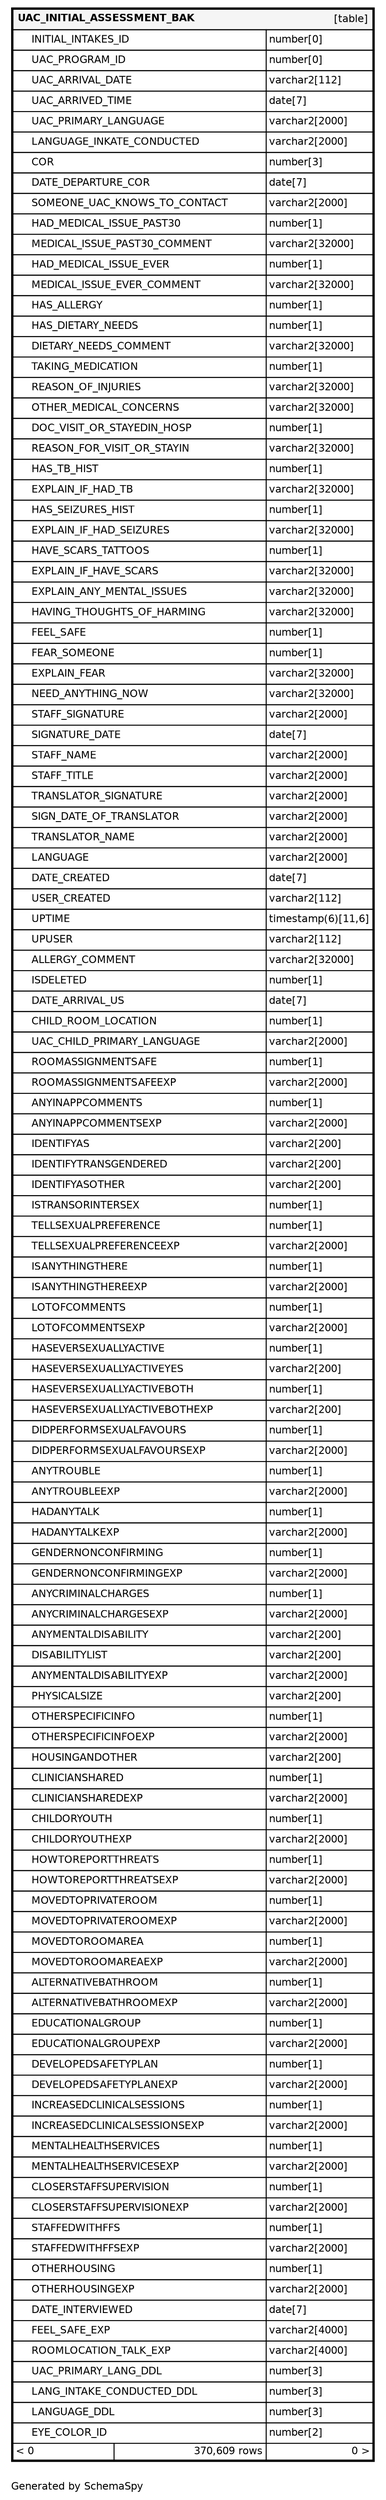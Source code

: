 digraph "oneDegreeRelationshipsDiagram" {
  graph [    rankdir="RL"    bgcolor="#ffffff"    label="\nGenerated by SchemaSpy"    labeljust="l"    nodesep="0.18"    ranksep="0.46"    fontname="Helvetica"    fontsize="11"    ration="compress"  ];  node [    fontname="Helvetica"    fontsize="11"    shape="plaintext"  ];  edge [    arrowsize="0.8"  ];
  "UAC_INITIAL_ASSESSMENT_BAK" [
   label=<
    <TABLE BORDER="2" CELLBORDER="1" CELLSPACING="0" BGCOLOR="#ffffff">
      <TR><TD COLSPAN="4"  BGCOLOR="#f5f5f5"><TABLE BORDER="0" CELLSPACING="0"><TR><TD ALIGN="LEFT" FIXEDSIZE="TRUE" WIDTH="212" HEIGHT="16"><B>UAC_INITIAL_ASSESSMENT_BAK</B></TD><TD ALIGN="RIGHT">[table]</TD></TR></TABLE></TD></TR>
      <TR><TD PORT="INITIAL_INTAKES_ID" COLSPAN="2" ALIGN="LEFT"><TABLE BORDER="0" CELLSPACING="0" ALIGN="LEFT"><TR ALIGN="LEFT"><TD ALIGN="LEFT" FIXEDSIZE="TRUE" WIDTH="15" HEIGHT="16"></TD><TD ALIGN="LEFT" FIXEDSIZE="TRUE" WIDTH="252" HEIGHT="16">INITIAL_INTAKES_ID</TD></TR></TABLE></TD><TD PORT="INITIAL_INTAKES_ID.type" ALIGN="LEFT">number[0]</TD></TR>
      <TR><TD PORT="UAC_PROGRAM_ID" COLSPAN="2" ALIGN="LEFT"><TABLE BORDER="0" CELLSPACING="0" ALIGN="LEFT"><TR ALIGN="LEFT"><TD ALIGN="LEFT" FIXEDSIZE="TRUE" WIDTH="15" HEIGHT="16"></TD><TD ALIGN="LEFT" FIXEDSIZE="TRUE" WIDTH="252" HEIGHT="16">UAC_PROGRAM_ID</TD></TR></TABLE></TD><TD PORT="UAC_PROGRAM_ID.type" ALIGN="LEFT">number[0]</TD></TR>
      <TR><TD PORT="UAC_ARRIVAL_DATE" COLSPAN="2" ALIGN="LEFT"><TABLE BORDER="0" CELLSPACING="0" ALIGN="LEFT"><TR ALIGN="LEFT"><TD ALIGN="LEFT" FIXEDSIZE="TRUE" WIDTH="15" HEIGHT="16"></TD><TD ALIGN="LEFT" FIXEDSIZE="TRUE" WIDTH="252" HEIGHT="16">UAC_ARRIVAL_DATE</TD></TR></TABLE></TD><TD PORT="UAC_ARRIVAL_DATE.type" ALIGN="LEFT">varchar2[112]</TD></TR>
      <TR><TD PORT="UAC_ARRIVED_TIME" COLSPAN="2" ALIGN="LEFT"><TABLE BORDER="0" CELLSPACING="0" ALIGN="LEFT"><TR ALIGN="LEFT"><TD ALIGN="LEFT" FIXEDSIZE="TRUE" WIDTH="15" HEIGHT="16"></TD><TD ALIGN="LEFT" FIXEDSIZE="TRUE" WIDTH="252" HEIGHT="16">UAC_ARRIVED_TIME</TD></TR></TABLE></TD><TD PORT="UAC_ARRIVED_TIME.type" ALIGN="LEFT">date[7]</TD></TR>
      <TR><TD PORT="UAC_PRIMARY_LANGUAGE" COLSPAN="2" ALIGN="LEFT"><TABLE BORDER="0" CELLSPACING="0" ALIGN="LEFT"><TR ALIGN="LEFT"><TD ALIGN="LEFT" FIXEDSIZE="TRUE" WIDTH="15" HEIGHT="16"></TD><TD ALIGN="LEFT" FIXEDSIZE="TRUE" WIDTH="252" HEIGHT="16">UAC_PRIMARY_LANGUAGE</TD></TR></TABLE></TD><TD PORT="UAC_PRIMARY_LANGUAGE.type" ALIGN="LEFT">varchar2[2000]</TD></TR>
      <TR><TD PORT="LANGUAGE_INKATE_CONDUCTED" COLSPAN="2" ALIGN="LEFT"><TABLE BORDER="0" CELLSPACING="0" ALIGN="LEFT"><TR ALIGN="LEFT"><TD ALIGN="LEFT" FIXEDSIZE="TRUE" WIDTH="15" HEIGHT="16"></TD><TD ALIGN="LEFT" FIXEDSIZE="TRUE" WIDTH="252" HEIGHT="16">LANGUAGE_INKATE_CONDUCTED</TD></TR></TABLE></TD><TD PORT="LANGUAGE_INKATE_CONDUCTED.type" ALIGN="LEFT">varchar2[2000]</TD></TR>
      <TR><TD PORT="COR" COLSPAN="2" ALIGN="LEFT"><TABLE BORDER="0" CELLSPACING="0" ALIGN="LEFT"><TR ALIGN="LEFT"><TD ALIGN="LEFT" FIXEDSIZE="TRUE" WIDTH="15" HEIGHT="16"></TD><TD ALIGN="LEFT" FIXEDSIZE="TRUE" WIDTH="252" HEIGHT="16">COR</TD></TR></TABLE></TD><TD PORT="COR.type" ALIGN="LEFT">number[3]</TD></TR>
      <TR><TD PORT="DATE_DEPARTURE_COR" COLSPAN="2" ALIGN="LEFT"><TABLE BORDER="0" CELLSPACING="0" ALIGN="LEFT"><TR ALIGN="LEFT"><TD ALIGN="LEFT" FIXEDSIZE="TRUE" WIDTH="15" HEIGHT="16"></TD><TD ALIGN="LEFT" FIXEDSIZE="TRUE" WIDTH="252" HEIGHT="16">DATE_DEPARTURE_COR</TD></TR></TABLE></TD><TD PORT="DATE_DEPARTURE_COR.type" ALIGN="LEFT">date[7]</TD></TR>
      <TR><TD PORT="SOMEONE_UAC_KNOWS_TO_CONTACT" COLSPAN="2" ALIGN="LEFT"><TABLE BORDER="0" CELLSPACING="0" ALIGN="LEFT"><TR ALIGN="LEFT"><TD ALIGN="LEFT" FIXEDSIZE="TRUE" WIDTH="15" HEIGHT="16"></TD><TD ALIGN="LEFT" FIXEDSIZE="TRUE" WIDTH="252" HEIGHT="16">SOMEONE_UAC_KNOWS_TO_CONTACT</TD></TR></TABLE></TD><TD PORT="SOMEONE_UAC_KNOWS_TO_CONTACT.type" ALIGN="LEFT">varchar2[2000]</TD></TR>
      <TR><TD PORT="HAD_MEDICAL_ISSUE_PAST30" COLSPAN="2" ALIGN="LEFT"><TABLE BORDER="0" CELLSPACING="0" ALIGN="LEFT"><TR ALIGN="LEFT"><TD ALIGN="LEFT" FIXEDSIZE="TRUE" WIDTH="15" HEIGHT="16"></TD><TD ALIGN="LEFT" FIXEDSIZE="TRUE" WIDTH="252" HEIGHT="16">HAD_MEDICAL_ISSUE_PAST30</TD></TR></TABLE></TD><TD PORT="HAD_MEDICAL_ISSUE_PAST30.type" ALIGN="LEFT">number[1]</TD></TR>
      <TR><TD PORT="MEDICAL_ISSUE_PAST30_COMMENT" COLSPAN="2" ALIGN="LEFT"><TABLE BORDER="0" CELLSPACING="0" ALIGN="LEFT"><TR ALIGN="LEFT"><TD ALIGN="LEFT" FIXEDSIZE="TRUE" WIDTH="15" HEIGHT="16"></TD><TD ALIGN="LEFT" FIXEDSIZE="TRUE" WIDTH="252" HEIGHT="16">MEDICAL_ISSUE_PAST30_COMMENT</TD></TR></TABLE></TD><TD PORT="MEDICAL_ISSUE_PAST30_COMMENT.type" ALIGN="LEFT">varchar2[32000]</TD></TR>
      <TR><TD PORT="HAD_MEDICAL_ISSUE_EVER" COLSPAN="2" ALIGN="LEFT"><TABLE BORDER="0" CELLSPACING="0" ALIGN="LEFT"><TR ALIGN="LEFT"><TD ALIGN="LEFT" FIXEDSIZE="TRUE" WIDTH="15" HEIGHT="16"></TD><TD ALIGN="LEFT" FIXEDSIZE="TRUE" WIDTH="252" HEIGHT="16">HAD_MEDICAL_ISSUE_EVER</TD></TR></TABLE></TD><TD PORT="HAD_MEDICAL_ISSUE_EVER.type" ALIGN="LEFT">number[1]</TD></TR>
      <TR><TD PORT="MEDICAL_ISSUE_EVER_COMMENT" COLSPAN="2" ALIGN="LEFT"><TABLE BORDER="0" CELLSPACING="0" ALIGN="LEFT"><TR ALIGN="LEFT"><TD ALIGN="LEFT" FIXEDSIZE="TRUE" WIDTH="15" HEIGHT="16"></TD><TD ALIGN="LEFT" FIXEDSIZE="TRUE" WIDTH="252" HEIGHT="16">MEDICAL_ISSUE_EVER_COMMENT</TD></TR></TABLE></TD><TD PORT="MEDICAL_ISSUE_EVER_COMMENT.type" ALIGN="LEFT">varchar2[32000]</TD></TR>
      <TR><TD PORT="HAS_ALLERGY" COLSPAN="2" ALIGN="LEFT"><TABLE BORDER="0" CELLSPACING="0" ALIGN="LEFT"><TR ALIGN="LEFT"><TD ALIGN="LEFT" FIXEDSIZE="TRUE" WIDTH="15" HEIGHT="16"></TD><TD ALIGN="LEFT" FIXEDSIZE="TRUE" WIDTH="252" HEIGHT="16">HAS_ALLERGY</TD></TR></TABLE></TD><TD PORT="HAS_ALLERGY.type" ALIGN="LEFT">number[1]</TD></TR>
      <TR><TD PORT="HAS_DIETARY_NEEDS" COLSPAN="2" ALIGN="LEFT"><TABLE BORDER="0" CELLSPACING="0" ALIGN="LEFT"><TR ALIGN="LEFT"><TD ALIGN="LEFT" FIXEDSIZE="TRUE" WIDTH="15" HEIGHT="16"></TD><TD ALIGN="LEFT" FIXEDSIZE="TRUE" WIDTH="252" HEIGHT="16">HAS_DIETARY_NEEDS</TD></TR></TABLE></TD><TD PORT="HAS_DIETARY_NEEDS.type" ALIGN="LEFT">number[1]</TD></TR>
      <TR><TD PORT="DIETARY_NEEDS_COMMENT" COLSPAN="2" ALIGN="LEFT"><TABLE BORDER="0" CELLSPACING="0" ALIGN="LEFT"><TR ALIGN="LEFT"><TD ALIGN="LEFT" FIXEDSIZE="TRUE" WIDTH="15" HEIGHT="16"></TD><TD ALIGN="LEFT" FIXEDSIZE="TRUE" WIDTH="252" HEIGHT="16">DIETARY_NEEDS_COMMENT</TD></TR></TABLE></TD><TD PORT="DIETARY_NEEDS_COMMENT.type" ALIGN="LEFT">varchar2[32000]</TD></TR>
      <TR><TD PORT="TAKING_MEDICATION" COLSPAN="2" ALIGN="LEFT"><TABLE BORDER="0" CELLSPACING="0" ALIGN="LEFT"><TR ALIGN="LEFT"><TD ALIGN="LEFT" FIXEDSIZE="TRUE" WIDTH="15" HEIGHT="16"></TD><TD ALIGN="LEFT" FIXEDSIZE="TRUE" WIDTH="252" HEIGHT="16">TAKING_MEDICATION</TD></TR></TABLE></TD><TD PORT="TAKING_MEDICATION.type" ALIGN="LEFT">number[1]</TD></TR>
      <TR><TD PORT="REASON_OF_INJURIES" COLSPAN="2" ALIGN="LEFT"><TABLE BORDER="0" CELLSPACING="0" ALIGN="LEFT"><TR ALIGN="LEFT"><TD ALIGN="LEFT" FIXEDSIZE="TRUE" WIDTH="15" HEIGHT="16"></TD><TD ALIGN="LEFT" FIXEDSIZE="TRUE" WIDTH="252" HEIGHT="16">REASON_OF_INJURIES</TD></TR></TABLE></TD><TD PORT="REASON_OF_INJURIES.type" ALIGN="LEFT">varchar2[32000]</TD></TR>
      <TR><TD PORT="OTHER_MEDICAL_CONCERNS" COLSPAN="2" ALIGN="LEFT"><TABLE BORDER="0" CELLSPACING="0" ALIGN="LEFT"><TR ALIGN="LEFT"><TD ALIGN="LEFT" FIXEDSIZE="TRUE" WIDTH="15" HEIGHT="16"></TD><TD ALIGN="LEFT" FIXEDSIZE="TRUE" WIDTH="252" HEIGHT="16">OTHER_MEDICAL_CONCERNS</TD></TR></TABLE></TD><TD PORT="OTHER_MEDICAL_CONCERNS.type" ALIGN="LEFT">varchar2[32000]</TD></TR>
      <TR><TD PORT="DOC_VISIT_OR_STAYEDIN_HOSP" COLSPAN="2" ALIGN="LEFT"><TABLE BORDER="0" CELLSPACING="0" ALIGN="LEFT"><TR ALIGN="LEFT"><TD ALIGN="LEFT" FIXEDSIZE="TRUE" WIDTH="15" HEIGHT="16"></TD><TD ALIGN="LEFT" FIXEDSIZE="TRUE" WIDTH="252" HEIGHT="16">DOC_VISIT_OR_STAYEDIN_HOSP</TD></TR></TABLE></TD><TD PORT="DOC_VISIT_OR_STAYEDIN_HOSP.type" ALIGN="LEFT">number[1]</TD></TR>
      <TR><TD PORT="REASON_FOR_VISIT_OR_STAYIN" COLSPAN="2" ALIGN="LEFT"><TABLE BORDER="0" CELLSPACING="0" ALIGN="LEFT"><TR ALIGN="LEFT"><TD ALIGN="LEFT" FIXEDSIZE="TRUE" WIDTH="15" HEIGHT="16"></TD><TD ALIGN="LEFT" FIXEDSIZE="TRUE" WIDTH="252" HEIGHT="16">REASON_FOR_VISIT_OR_STAYIN</TD></TR></TABLE></TD><TD PORT="REASON_FOR_VISIT_OR_STAYIN.type" ALIGN="LEFT">varchar2[32000]</TD></TR>
      <TR><TD PORT="HAS_TB_HIST" COLSPAN="2" ALIGN="LEFT"><TABLE BORDER="0" CELLSPACING="0" ALIGN="LEFT"><TR ALIGN="LEFT"><TD ALIGN="LEFT" FIXEDSIZE="TRUE" WIDTH="15" HEIGHT="16"></TD><TD ALIGN="LEFT" FIXEDSIZE="TRUE" WIDTH="252" HEIGHT="16">HAS_TB_HIST</TD></TR></TABLE></TD><TD PORT="HAS_TB_HIST.type" ALIGN="LEFT">number[1]</TD></TR>
      <TR><TD PORT="EXPLAIN_IF_HAD_TB" COLSPAN="2" ALIGN="LEFT"><TABLE BORDER="0" CELLSPACING="0" ALIGN="LEFT"><TR ALIGN="LEFT"><TD ALIGN="LEFT" FIXEDSIZE="TRUE" WIDTH="15" HEIGHT="16"></TD><TD ALIGN="LEFT" FIXEDSIZE="TRUE" WIDTH="252" HEIGHT="16">EXPLAIN_IF_HAD_TB</TD></TR></TABLE></TD><TD PORT="EXPLAIN_IF_HAD_TB.type" ALIGN="LEFT">varchar2[32000]</TD></TR>
      <TR><TD PORT="HAS_SEIZURES_HIST" COLSPAN="2" ALIGN="LEFT"><TABLE BORDER="0" CELLSPACING="0" ALIGN="LEFT"><TR ALIGN="LEFT"><TD ALIGN="LEFT" FIXEDSIZE="TRUE" WIDTH="15" HEIGHT="16"></TD><TD ALIGN="LEFT" FIXEDSIZE="TRUE" WIDTH="252" HEIGHT="16">HAS_SEIZURES_HIST</TD></TR></TABLE></TD><TD PORT="HAS_SEIZURES_HIST.type" ALIGN="LEFT">number[1]</TD></TR>
      <TR><TD PORT="EXPLAIN_IF_HAD_SEIZURES" COLSPAN="2" ALIGN="LEFT"><TABLE BORDER="0" CELLSPACING="0" ALIGN="LEFT"><TR ALIGN="LEFT"><TD ALIGN="LEFT" FIXEDSIZE="TRUE" WIDTH="15" HEIGHT="16"></TD><TD ALIGN="LEFT" FIXEDSIZE="TRUE" WIDTH="252" HEIGHT="16">EXPLAIN_IF_HAD_SEIZURES</TD></TR></TABLE></TD><TD PORT="EXPLAIN_IF_HAD_SEIZURES.type" ALIGN="LEFT">varchar2[32000]</TD></TR>
      <TR><TD PORT="HAVE_SCARS_TATTOOS" COLSPAN="2" ALIGN="LEFT"><TABLE BORDER="0" CELLSPACING="0" ALIGN="LEFT"><TR ALIGN="LEFT"><TD ALIGN="LEFT" FIXEDSIZE="TRUE" WIDTH="15" HEIGHT="16"></TD><TD ALIGN="LEFT" FIXEDSIZE="TRUE" WIDTH="252" HEIGHT="16">HAVE_SCARS_TATTOOS</TD></TR></TABLE></TD><TD PORT="HAVE_SCARS_TATTOOS.type" ALIGN="LEFT">number[1]</TD></TR>
      <TR><TD PORT="EXPLAIN_IF_HAVE_SCARS" COLSPAN="2" ALIGN="LEFT"><TABLE BORDER="0" CELLSPACING="0" ALIGN="LEFT"><TR ALIGN="LEFT"><TD ALIGN="LEFT" FIXEDSIZE="TRUE" WIDTH="15" HEIGHT="16"></TD><TD ALIGN="LEFT" FIXEDSIZE="TRUE" WIDTH="252" HEIGHT="16">EXPLAIN_IF_HAVE_SCARS</TD></TR></TABLE></TD><TD PORT="EXPLAIN_IF_HAVE_SCARS.type" ALIGN="LEFT">varchar2[32000]</TD></TR>
      <TR><TD PORT="EXPLAIN_ANY_MENTAL_ISSUES" COLSPAN="2" ALIGN="LEFT"><TABLE BORDER="0" CELLSPACING="0" ALIGN="LEFT"><TR ALIGN="LEFT"><TD ALIGN="LEFT" FIXEDSIZE="TRUE" WIDTH="15" HEIGHT="16"></TD><TD ALIGN="LEFT" FIXEDSIZE="TRUE" WIDTH="252" HEIGHT="16">EXPLAIN_ANY_MENTAL_ISSUES</TD></TR></TABLE></TD><TD PORT="EXPLAIN_ANY_MENTAL_ISSUES.type" ALIGN="LEFT">varchar2[32000]</TD></TR>
      <TR><TD PORT="HAVING_THOUGHTS_OF_HARMING" COLSPAN="2" ALIGN="LEFT"><TABLE BORDER="0" CELLSPACING="0" ALIGN="LEFT"><TR ALIGN="LEFT"><TD ALIGN="LEFT" FIXEDSIZE="TRUE" WIDTH="15" HEIGHT="16"></TD><TD ALIGN="LEFT" FIXEDSIZE="TRUE" WIDTH="252" HEIGHT="16">HAVING_THOUGHTS_OF_HARMING</TD></TR></TABLE></TD><TD PORT="HAVING_THOUGHTS_OF_HARMING.type" ALIGN="LEFT">varchar2[32000]</TD></TR>
      <TR><TD PORT="FEEL_SAFE" COLSPAN="2" ALIGN="LEFT"><TABLE BORDER="0" CELLSPACING="0" ALIGN="LEFT"><TR ALIGN="LEFT"><TD ALIGN="LEFT" FIXEDSIZE="TRUE" WIDTH="15" HEIGHT="16"></TD><TD ALIGN="LEFT" FIXEDSIZE="TRUE" WIDTH="252" HEIGHT="16">FEEL_SAFE</TD></TR></TABLE></TD><TD PORT="FEEL_SAFE.type" ALIGN="LEFT">number[1]</TD></TR>
      <TR><TD PORT="FEAR_SOMEONE" COLSPAN="2" ALIGN="LEFT"><TABLE BORDER="0" CELLSPACING="0" ALIGN="LEFT"><TR ALIGN="LEFT"><TD ALIGN="LEFT" FIXEDSIZE="TRUE" WIDTH="15" HEIGHT="16"></TD><TD ALIGN="LEFT" FIXEDSIZE="TRUE" WIDTH="252" HEIGHT="16">FEAR_SOMEONE</TD></TR></TABLE></TD><TD PORT="FEAR_SOMEONE.type" ALIGN="LEFT">number[1]</TD></TR>
      <TR><TD PORT="EXPLAIN_FEAR" COLSPAN="2" ALIGN="LEFT"><TABLE BORDER="0" CELLSPACING="0" ALIGN="LEFT"><TR ALIGN="LEFT"><TD ALIGN="LEFT" FIXEDSIZE="TRUE" WIDTH="15" HEIGHT="16"></TD><TD ALIGN="LEFT" FIXEDSIZE="TRUE" WIDTH="252" HEIGHT="16">EXPLAIN_FEAR</TD></TR></TABLE></TD><TD PORT="EXPLAIN_FEAR.type" ALIGN="LEFT">varchar2[32000]</TD></TR>
      <TR><TD PORT="NEED_ANYTHING_NOW" COLSPAN="2" ALIGN="LEFT"><TABLE BORDER="0" CELLSPACING="0" ALIGN="LEFT"><TR ALIGN="LEFT"><TD ALIGN="LEFT" FIXEDSIZE="TRUE" WIDTH="15" HEIGHT="16"></TD><TD ALIGN="LEFT" FIXEDSIZE="TRUE" WIDTH="252" HEIGHT="16">NEED_ANYTHING_NOW</TD></TR></TABLE></TD><TD PORT="NEED_ANYTHING_NOW.type" ALIGN="LEFT">varchar2[32000]</TD></TR>
      <TR><TD PORT="STAFF_SIGNATURE" COLSPAN="2" ALIGN="LEFT"><TABLE BORDER="0" CELLSPACING="0" ALIGN="LEFT"><TR ALIGN="LEFT"><TD ALIGN="LEFT" FIXEDSIZE="TRUE" WIDTH="15" HEIGHT="16"></TD><TD ALIGN="LEFT" FIXEDSIZE="TRUE" WIDTH="252" HEIGHT="16">STAFF_SIGNATURE</TD></TR></TABLE></TD><TD PORT="STAFF_SIGNATURE.type" ALIGN="LEFT">varchar2[2000]</TD></TR>
      <TR><TD PORT="SIGNATURE_DATE" COLSPAN="2" ALIGN="LEFT"><TABLE BORDER="0" CELLSPACING="0" ALIGN="LEFT"><TR ALIGN="LEFT"><TD ALIGN="LEFT" FIXEDSIZE="TRUE" WIDTH="15" HEIGHT="16"></TD><TD ALIGN="LEFT" FIXEDSIZE="TRUE" WIDTH="252" HEIGHT="16">SIGNATURE_DATE</TD></TR></TABLE></TD><TD PORT="SIGNATURE_DATE.type" ALIGN="LEFT">date[7]</TD></TR>
      <TR><TD PORT="STAFF_NAME" COLSPAN="2" ALIGN="LEFT"><TABLE BORDER="0" CELLSPACING="0" ALIGN="LEFT"><TR ALIGN="LEFT"><TD ALIGN="LEFT" FIXEDSIZE="TRUE" WIDTH="15" HEIGHT="16"></TD><TD ALIGN="LEFT" FIXEDSIZE="TRUE" WIDTH="252" HEIGHT="16">STAFF_NAME</TD></TR></TABLE></TD><TD PORT="STAFF_NAME.type" ALIGN="LEFT">varchar2[2000]</TD></TR>
      <TR><TD PORT="STAFF_TITLE" COLSPAN="2" ALIGN="LEFT"><TABLE BORDER="0" CELLSPACING="0" ALIGN="LEFT"><TR ALIGN="LEFT"><TD ALIGN="LEFT" FIXEDSIZE="TRUE" WIDTH="15" HEIGHT="16"></TD><TD ALIGN="LEFT" FIXEDSIZE="TRUE" WIDTH="252" HEIGHT="16">STAFF_TITLE</TD></TR></TABLE></TD><TD PORT="STAFF_TITLE.type" ALIGN="LEFT">varchar2[2000]</TD></TR>
      <TR><TD PORT="TRANSLATOR_SIGNATURE" COLSPAN="2" ALIGN="LEFT"><TABLE BORDER="0" CELLSPACING="0" ALIGN="LEFT"><TR ALIGN="LEFT"><TD ALIGN="LEFT" FIXEDSIZE="TRUE" WIDTH="15" HEIGHT="16"></TD><TD ALIGN="LEFT" FIXEDSIZE="TRUE" WIDTH="252" HEIGHT="16">TRANSLATOR_SIGNATURE</TD></TR></TABLE></TD><TD PORT="TRANSLATOR_SIGNATURE.type" ALIGN="LEFT">varchar2[2000]</TD></TR>
      <TR><TD PORT="SIGN_DATE_OF_TRANSLATOR" COLSPAN="2" ALIGN="LEFT"><TABLE BORDER="0" CELLSPACING="0" ALIGN="LEFT"><TR ALIGN="LEFT"><TD ALIGN="LEFT" FIXEDSIZE="TRUE" WIDTH="15" HEIGHT="16"></TD><TD ALIGN="LEFT" FIXEDSIZE="TRUE" WIDTH="252" HEIGHT="16">SIGN_DATE_OF_TRANSLATOR</TD></TR></TABLE></TD><TD PORT="SIGN_DATE_OF_TRANSLATOR.type" ALIGN="LEFT">varchar2[2000]</TD></TR>
      <TR><TD PORT="TRANSLATOR_NAME" COLSPAN="2" ALIGN="LEFT"><TABLE BORDER="0" CELLSPACING="0" ALIGN="LEFT"><TR ALIGN="LEFT"><TD ALIGN="LEFT" FIXEDSIZE="TRUE" WIDTH="15" HEIGHT="16"></TD><TD ALIGN="LEFT" FIXEDSIZE="TRUE" WIDTH="252" HEIGHT="16">TRANSLATOR_NAME</TD></TR></TABLE></TD><TD PORT="TRANSLATOR_NAME.type" ALIGN="LEFT">varchar2[2000]</TD></TR>
      <TR><TD PORT="LANGUAGE" COLSPAN="2" ALIGN="LEFT"><TABLE BORDER="0" CELLSPACING="0" ALIGN="LEFT"><TR ALIGN="LEFT"><TD ALIGN="LEFT" FIXEDSIZE="TRUE" WIDTH="15" HEIGHT="16"></TD><TD ALIGN="LEFT" FIXEDSIZE="TRUE" WIDTH="252" HEIGHT="16">LANGUAGE</TD></TR></TABLE></TD><TD PORT="LANGUAGE.type" ALIGN="LEFT">varchar2[2000]</TD></TR>
      <TR><TD PORT="DATE_CREATED" COLSPAN="2" ALIGN="LEFT"><TABLE BORDER="0" CELLSPACING="0" ALIGN="LEFT"><TR ALIGN="LEFT"><TD ALIGN="LEFT" FIXEDSIZE="TRUE" WIDTH="15" HEIGHT="16"></TD><TD ALIGN="LEFT" FIXEDSIZE="TRUE" WIDTH="252" HEIGHT="16">DATE_CREATED</TD></TR></TABLE></TD><TD PORT="DATE_CREATED.type" ALIGN="LEFT">date[7]</TD></TR>
      <TR><TD PORT="USER_CREATED" COLSPAN="2" ALIGN="LEFT"><TABLE BORDER="0" CELLSPACING="0" ALIGN="LEFT"><TR ALIGN="LEFT"><TD ALIGN="LEFT" FIXEDSIZE="TRUE" WIDTH="15" HEIGHT="16"></TD><TD ALIGN="LEFT" FIXEDSIZE="TRUE" WIDTH="252" HEIGHT="16">USER_CREATED</TD></TR></TABLE></TD><TD PORT="USER_CREATED.type" ALIGN="LEFT">varchar2[112]</TD></TR>
      <TR><TD PORT="UPTIME" COLSPAN="2" ALIGN="LEFT"><TABLE BORDER="0" CELLSPACING="0" ALIGN="LEFT"><TR ALIGN="LEFT"><TD ALIGN="LEFT" FIXEDSIZE="TRUE" WIDTH="15" HEIGHT="16"></TD><TD ALIGN="LEFT" FIXEDSIZE="TRUE" WIDTH="252" HEIGHT="16">UPTIME</TD></TR></TABLE></TD><TD PORT="UPTIME.type" ALIGN="LEFT">timestamp(6)[11,6]</TD></TR>
      <TR><TD PORT="UPUSER" COLSPAN="2" ALIGN="LEFT"><TABLE BORDER="0" CELLSPACING="0" ALIGN="LEFT"><TR ALIGN="LEFT"><TD ALIGN="LEFT" FIXEDSIZE="TRUE" WIDTH="15" HEIGHT="16"></TD><TD ALIGN="LEFT" FIXEDSIZE="TRUE" WIDTH="252" HEIGHT="16">UPUSER</TD></TR></TABLE></TD><TD PORT="UPUSER.type" ALIGN="LEFT">varchar2[112]</TD></TR>
      <TR><TD PORT="ALLERGY_COMMENT" COLSPAN="2" ALIGN="LEFT"><TABLE BORDER="0" CELLSPACING="0" ALIGN="LEFT"><TR ALIGN="LEFT"><TD ALIGN="LEFT" FIXEDSIZE="TRUE" WIDTH="15" HEIGHT="16"></TD><TD ALIGN="LEFT" FIXEDSIZE="TRUE" WIDTH="252" HEIGHT="16">ALLERGY_COMMENT</TD></TR></TABLE></TD><TD PORT="ALLERGY_COMMENT.type" ALIGN="LEFT">varchar2[32000]</TD></TR>
      <TR><TD PORT="ISDELETED" COLSPAN="2" ALIGN="LEFT"><TABLE BORDER="0" CELLSPACING="0" ALIGN="LEFT"><TR ALIGN="LEFT"><TD ALIGN="LEFT" FIXEDSIZE="TRUE" WIDTH="15" HEIGHT="16"></TD><TD ALIGN="LEFT" FIXEDSIZE="TRUE" WIDTH="252" HEIGHT="16">ISDELETED</TD></TR></TABLE></TD><TD PORT="ISDELETED.type" ALIGN="LEFT">number[1]</TD></TR>
      <TR><TD PORT="DATE_ARRIVAL_US" COLSPAN="2" ALIGN="LEFT"><TABLE BORDER="0" CELLSPACING="0" ALIGN="LEFT"><TR ALIGN="LEFT"><TD ALIGN="LEFT" FIXEDSIZE="TRUE" WIDTH="15" HEIGHT="16"></TD><TD ALIGN="LEFT" FIXEDSIZE="TRUE" WIDTH="252" HEIGHT="16">DATE_ARRIVAL_US</TD></TR></TABLE></TD><TD PORT="DATE_ARRIVAL_US.type" ALIGN="LEFT">date[7]</TD></TR>
      <TR><TD PORT="CHILD_ROOM_LOCATION" COLSPAN="2" ALIGN="LEFT"><TABLE BORDER="0" CELLSPACING="0" ALIGN="LEFT"><TR ALIGN="LEFT"><TD ALIGN="LEFT" FIXEDSIZE="TRUE" WIDTH="15" HEIGHT="16"></TD><TD ALIGN="LEFT" FIXEDSIZE="TRUE" WIDTH="252" HEIGHT="16">CHILD_ROOM_LOCATION</TD></TR></TABLE></TD><TD PORT="CHILD_ROOM_LOCATION.type" ALIGN="LEFT">number[1]</TD></TR>
      <TR><TD PORT="UAC_CHILD_PRIMARY_LANGUAGE" COLSPAN="2" ALIGN="LEFT"><TABLE BORDER="0" CELLSPACING="0" ALIGN="LEFT"><TR ALIGN="LEFT"><TD ALIGN="LEFT" FIXEDSIZE="TRUE" WIDTH="15" HEIGHT="16"></TD><TD ALIGN="LEFT" FIXEDSIZE="TRUE" WIDTH="252" HEIGHT="16">UAC_CHILD_PRIMARY_LANGUAGE</TD></TR></TABLE></TD><TD PORT="UAC_CHILD_PRIMARY_LANGUAGE.type" ALIGN="LEFT">varchar2[2000]</TD></TR>
      <TR><TD PORT="ROOMASSIGNMENTSAFE" COLSPAN="2" ALIGN="LEFT"><TABLE BORDER="0" CELLSPACING="0" ALIGN="LEFT"><TR ALIGN="LEFT"><TD ALIGN="LEFT" FIXEDSIZE="TRUE" WIDTH="15" HEIGHT="16"></TD><TD ALIGN="LEFT" FIXEDSIZE="TRUE" WIDTH="252" HEIGHT="16">ROOMASSIGNMENTSAFE</TD></TR></TABLE></TD><TD PORT="ROOMASSIGNMENTSAFE.type" ALIGN="LEFT">number[1]</TD></TR>
      <TR><TD PORT="ROOMASSIGNMENTSAFEEXP" COLSPAN="2" ALIGN="LEFT"><TABLE BORDER="0" CELLSPACING="0" ALIGN="LEFT"><TR ALIGN="LEFT"><TD ALIGN="LEFT" FIXEDSIZE="TRUE" WIDTH="15" HEIGHT="16"></TD><TD ALIGN="LEFT" FIXEDSIZE="TRUE" WIDTH="252" HEIGHT="16">ROOMASSIGNMENTSAFEEXP</TD></TR></TABLE></TD><TD PORT="ROOMASSIGNMENTSAFEEXP.type" ALIGN="LEFT">varchar2[2000]</TD></TR>
      <TR><TD PORT="ANYINAPPCOMMENTS" COLSPAN="2" ALIGN="LEFT"><TABLE BORDER="0" CELLSPACING="0" ALIGN="LEFT"><TR ALIGN="LEFT"><TD ALIGN="LEFT" FIXEDSIZE="TRUE" WIDTH="15" HEIGHT="16"></TD><TD ALIGN="LEFT" FIXEDSIZE="TRUE" WIDTH="252" HEIGHT="16">ANYINAPPCOMMENTS</TD></TR></TABLE></TD><TD PORT="ANYINAPPCOMMENTS.type" ALIGN="LEFT">number[1]</TD></TR>
      <TR><TD PORT="ANYINAPPCOMMENTSEXP" COLSPAN="2" ALIGN="LEFT"><TABLE BORDER="0" CELLSPACING="0" ALIGN="LEFT"><TR ALIGN="LEFT"><TD ALIGN="LEFT" FIXEDSIZE="TRUE" WIDTH="15" HEIGHT="16"></TD><TD ALIGN="LEFT" FIXEDSIZE="TRUE" WIDTH="252" HEIGHT="16">ANYINAPPCOMMENTSEXP</TD></TR></TABLE></TD><TD PORT="ANYINAPPCOMMENTSEXP.type" ALIGN="LEFT">varchar2[2000]</TD></TR>
      <TR><TD PORT="IDENTIFYAS" COLSPAN="2" ALIGN="LEFT"><TABLE BORDER="0" CELLSPACING="0" ALIGN="LEFT"><TR ALIGN="LEFT"><TD ALIGN="LEFT" FIXEDSIZE="TRUE" WIDTH="15" HEIGHT="16"></TD><TD ALIGN="LEFT" FIXEDSIZE="TRUE" WIDTH="252" HEIGHT="16">IDENTIFYAS</TD></TR></TABLE></TD><TD PORT="IDENTIFYAS.type" ALIGN="LEFT">varchar2[200]</TD></TR>
      <TR><TD PORT="IDENTIFYTRANSGENDERED" COLSPAN="2" ALIGN="LEFT"><TABLE BORDER="0" CELLSPACING="0" ALIGN="LEFT"><TR ALIGN="LEFT"><TD ALIGN="LEFT" FIXEDSIZE="TRUE" WIDTH="15" HEIGHT="16"></TD><TD ALIGN="LEFT" FIXEDSIZE="TRUE" WIDTH="252" HEIGHT="16">IDENTIFYTRANSGENDERED</TD></TR></TABLE></TD><TD PORT="IDENTIFYTRANSGENDERED.type" ALIGN="LEFT">varchar2[200]</TD></TR>
      <TR><TD PORT="IDENTIFYASOTHER" COLSPAN="2" ALIGN="LEFT"><TABLE BORDER="0" CELLSPACING="0" ALIGN="LEFT"><TR ALIGN="LEFT"><TD ALIGN="LEFT" FIXEDSIZE="TRUE" WIDTH="15" HEIGHT="16"></TD><TD ALIGN="LEFT" FIXEDSIZE="TRUE" WIDTH="252" HEIGHT="16">IDENTIFYASOTHER</TD></TR></TABLE></TD><TD PORT="IDENTIFYASOTHER.type" ALIGN="LEFT">varchar2[200]</TD></TR>
      <TR><TD PORT="ISTRANSORINTERSEX" COLSPAN="2" ALIGN="LEFT"><TABLE BORDER="0" CELLSPACING="0" ALIGN="LEFT"><TR ALIGN="LEFT"><TD ALIGN="LEFT" FIXEDSIZE="TRUE" WIDTH="15" HEIGHT="16"></TD><TD ALIGN="LEFT" FIXEDSIZE="TRUE" WIDTH="252" HEIGHT="16">ISTRANSORINTERSEX</TD></TR></TABLE></TD><TD PORT="ISTRANSORINTERSEX.type" ALIGN="LEFT">number[1]</TD></TR>
      <TR><TD PORT="TELLSEXUALPREFERENCE" COLSPAN="2" ALIGN="LEFT"><TABLE BORDER="0" CELLSPACING="0" ALIGN="LEFT"><TR ALIGN="LEFT"><TD ALIGN="LEFT" FIXEDSIZE="TRUE" WIDTH="15" HEIGHT="16"></TD><TD ALIGN="LEFT" FIXEDSIZE="TRUE" WIDTH="252" HEIGHT="16">TELLSEXUALPREFERENCE</TD></TR></TABLE></TD><TD PORT="TELLSEXUALPREFERENCE.type" ALIGN="LEFT">number[1]</TD></TR>
      <TR><TD PORT="TELLSEXUALPREFERENCEEXP" COLSPAN="2" ALIGN="LEFT"><TABLE BORDER="0" CELLSPACING="0" ALIGN="LEFT"><TR ALIGN="LEFT"><TD ALIGN="LEFT" FIXEDSIZE="TRUE" WIDTH="15" HEIGHT="16"></TD><TD ALIGN="LEFT" FIXEDSIZE="TRUE" WIDTH="252" HEIGHT="16">TELLSEXUALPREFERENCEEXP</TD></TR></TABLE></TD><TD PORT="TELLSEXUALPREFERENCEEXP.type" ALIGN="LEFT">varchar2[2000]</TD></TR>
      <TR><TD PORT="ISANYTHINGTHERE" COLSPAN="2" ALIGN="LEFT"><TABLE BORDER="0" CELLSPACING="0" ALIGN="LEFT"><TR ALIGN="LEFT"><TD ALIGN="LEFT" FIXEDSIZE="TRUE" WIDTH="15" HEIGHT="16"></TD><TD ALIGN="LEFT" FIXEDSIZE="TRUE" WIDTH="252" HEIGHT="16">ISANYTHINGTHERE</TD></TR></TABLE></TD><TD PORT="ISANYTHINGTHERE.type" ALIGN="LEFT">number[1]</TD></TR>
      <TR><TD PORT="ISANYTHINGTHEREEXP" COLSPAN="2" ALIGN="LEFT"><TABLE BORDER="0" CELLSPACING="0" ALIGN="LEFT"><TR ALIGN="LEFT"><TD ALIGN="LEFT" FIXEDSIZE="TRUE" WIDTH="15" HEIGHT="16"></TD><TD ALIGN="LEFT" FIXEDSIZE="TRUE" WIDTH="252" HEIGHT="16">ISANYTHINGTHEREEXP</TD></TR></TABLE></TD><TD PORT="ISANYTHINGTHEREEXP.type" ALIGN="LEFT">varchar2[2000]</TD></TR>
      <TR><TD PORT="LOTOFCOMMENTS" COLSPAN="2" ALIGN="LEFT"><TABLE BORDER="0" CELLSPACING="0" ALIGN="LEFT"><TR ALIGN="LEFT"><TD ALIGN="LEFT" FIXEDSIZE="TRUE" WIDTH="15" HEIGHT="16"></TD><TD ALIGN="LEFT" FIXEDSIZE="TRUE" WIDTH="252" HEIGHT="16">LOTOFCOMMENTS</TD></TR></TABLE></TD><TD PORT="LOTOFCOMMENTS.type" ALIGN="LEFT">number[1]</TD></TR>
      <TR><TD PORT="LOTOFCOMMENTSEXP" COLSPAN="2" ALIGN="LEFT"><TABLE BORDER="0" CELLSPACING="0" ALIGN="LEFT"><TR ALIGN="LEFT"><TD ALIGN="LEFT" FIXEDSIZE="TRUE" WIDTH="15" HEIGHT="16"></TD><TD ALIGN="LEFT" FIXEDSIZE="TRUE" WIDTH="252" HEIGHT="16">LOTOFCOMMENTSEXP</TD></TR></TABLE></TD><TD PORT="LOTOFCOMMENTSEXP.type" ALIGN="LEFT">varchar2[2000]</TD></TR>
      <TR><TD PORT="HASEVERSEXUALLYACTIVE" COLSPAN="2" ALIGN="LEFT"><TABLE BORDER="0" CELLSPACING="0" ALIGN="LEFT"><TR ALIGN="LEFT"><TD ALIGN="LEFT" FIXEDSIZE="TRUE" WIDTH="15" HEIGHT="16"></TD><TD ALIGN="LEFT" FIXEDSIZE="TRUE" WIDTH="252" HEIGHT="16">HASEVERSEXUALLYACTIVE</TD></TR></TABLE></TD><TD PORT="HASEVERSEXUALLYACTIVE.type" ALIGN="LEFT">number[1]</TD></TR>
      <TR><TD PORT="HASEVERSEXUALLYACTIVEYES" COLSPAN="2" ALIGN="LEFT"><TABLE BORDER="0" CELLSPACING="0" ALIGN="LEFT"><TR ALIGN="LEFT"><TD ALIGN="LEFT" FIXEDSIZE="TRUE" WIDTH="15" HEIGHT="16"></TD><TD ALIGN="LEFT" FIXEDSIZE="TRUE" WIDTH="252" HEIGHT="16">HASEVERSEXUALLYACTIVEYES</TD></TR></TABLE></TD><TD PORT="HASEVERSEXUALLYACTIVEYES.type" ALIGN="LEFT">varchar2[200]</TD></TR>
      <TR><TD PORT="HASEVERSEXUALLYACTIVEBOTH" COLSPAN="2" ALIGN="LEFT"><TABLE BORDER="0" CELLSPACING="0" ALIGN="LEFT"><TR ALIGN="LEFT"><TD ALIGN="LEFT" FIXEDSIZE="TRUE" WIDTH="15" HEIGHT="16"></TD><TD ALIGN="LEFT" FIXEDSIZE="TRUE" WIDTH="252" HEIGHT="16">HASEVERSEXUALLYACTIVEBOTH</TD></TR></TABLE></TD><TD PORT="HASEVERSEXUALLYACTIVEBOTH.type" ALIGN="LEFT">number[1]</TD></TR>
      <TR><TD PORT="HASEVERSEXUALLYACTIVEBOTHEXP" COLSPAN="2" ALIGN="LEFT"><TABLE BORDER="0" CELLSPACING="0" ALIGN="LEFT"><TR ALIGN="LEFT"><TD ALIGN="LEFT" FIXEDSIZE="TRUE" WIDTH="15" HEIGHT="16"></TD><TD ALIGN="LEFT" FIXEDSIZE="TRUE" WIDTH="252" HEIGHT="16">HASEVERSEXUALLYACTIVEBOTHEXP</TD></TR></TABLE></TD><TD PORT="HASEVERSEXUALLYACTIVEBOTHEXP.type" ALIGN="LEFT">varchar2[200]</TD></TR>
      <TR><TD PORT="DIDPERFORMSEXUALFAVOURS" COLSPAN="2" ALIGN="LEFT"><TABLE BORDER="0" CELLSPACING="0" ALIGN="LEFT"><TR ALIGN="LEFT"><TD ALIGN="LEFT" FIXEDSIZE="TRUE" WIDTH="15" HEIGHT="16"></TD><TD ALIGN="LEFT" FIXEDSIZE="TRUE" WIDTH="252" HEIGHT="16">DIDPERFORMSEXUALFAVOURS</TD></TR></TABLE></TD><TD PORT="DIDPERFORMSEXUALFAVOURS.type" ALIGN="LEFT">number[1]</TD></TR>
      <TR><TD PORT="DIDPERFORMSEXUALFAVOURSEXP" COLSPAN="2" ALIGN="LEFT"><TABLE BORDER="0" CELLSPACING="0" ALIGN="LEFT"><TR ALIGN="LEFT"><TD ALIGN="LEFT" FIXEDSIZE="TRUE" WIDTH="15" HEIGHT="16"></TD><TD ALIGN="LEFT" FIXEDSIZE="TRUE" WIDTH="252" HEIGHT="16">DIDPERFORMSEXUALFAVOURSEXP</TD></TR></TABLE></TD><TD PORT="DIDPERFORMSEXUALFAVOURSEXP.type" ALIGN="LEFT">varchar2[2000]</TD></TR>
      <TR><TD PORT="ANYTROUBLE" COLSPAN="2" ALIGN="LEFT"><TABLE BORDER="0" CELLSPACING="0" ALIGN="LEFT"><TR ALIGN="LEFT"><TD ALIGN="LEFT" FIXEDSIZE="TRUE" WIDTH="15" HEIGHT="16"></TD><TD ALIGN="LEFT" FIXEDSIZE="TRUE" WIDTH="252" HEIGHT="16">ANYTROUBLE</TD></TR></TABLE></TD><TD PORT="ANYTROUBLE.type" ALIGN="LEFT">number[1]</TD></TR>
      <TR><TD PORT="ANYTROUBLEEXP" COLSPAN="2" ALIGN="LEFT"><TABLE BORDER="0" CELLSPACING="0" ALIGN="LEFT"><TR ALIGN="LEFT"><TD ALIGN="LEFT" FIXEDSIZE="TRUE" WIDTH="15" HEIGHT="16"></TD><TD ALIGN="LEFT" FIXEDSIZE="TRUE" WIDTH="252" HEIGHT="16">ANYTROUBLEEXP</TD></TR></TABLE></TD><TD PORT="ANYTROUBLEEXP.type" ALIGN="LEFT">varchar2[2000]</TD></TR>
      <TR><TD PORT="HADANYTALK" COLSPAN="2" ALIGN="LEFT"><TABLE BORDER="0" CELLSPACING="0" ALIGN="LEFT"><TR ALIGN="LEFT"><TD ALIGN="LEFT" FIXEDSIZE="TRUE" WIDTH="15" HEIGHT="16"></TD><TD ALIGN="LEFT" FIXEDSIZE="TRUE" WIDTH="252" HEIGHT="16">HADANYTALK</TD></TR></TABLE></TD><TD PORT="HADANYTALK.type" ALIGN="LEFT">number[1]</TD></TR>
      <TR><TD PORT="HADANYTALKEXP" COLSPAN="2" ALIGN="LEFT"><TABLE BORDER="0" CELLSPACING="0" ALIGN="LEFT"><TR ALIGN="LEFT"><TD ALIGN="LEFT" FIXEDSIZE="TRUE" WIDTH="15" HEIGHT="16"></TD><TD ALIGN="LEFT" FIXEDSIZE="TRUE" WIDTH="252" HEIGHT="16">HADANYTALKEXP</TD></TR></TABLE></TD><TD PORT="HADANYTALKEXP.type" ALIGN="LEFT">varchar2[2000]</TD></TR>
      <TR><TD PORT="GENDERNONCONFIRMING" COLSPAN="2" ALIGN="LEFT"><TABLE BORDER="0" CELLSPACING="0" ALIGN="LEFT"><TR ALIGN="LEFT"><TD ALIGN="LEFT" FIXEDSIZE="TRUE" WIDTH="15" HEIGHT="16"></TD><TD ALIGN="LEFT" FIXEDSIZE="TRUE" WIDTH="252" HEIGHT="16">GENDERNONCONFIRMING</TD></TR></TABLE></TD><TD PORT="GENDERNONCONFIRMING.type" ALIGN="LEFT">number[1]</TD></TR>
      <TR><TD PORT="GENDERNONCONFIRMINGEXP" COLSPAN="2" ALIGN="LEFT"><TABLE BORDER="0" CELLSPACING="0" ALIGN="LEFT"><TR ALIGN="LEFT"><TD ALIGN="LEFT" FIXEDSIZE="TRUE" WIDTH="15" HEIGHT="16"></TD><TD ALIGN="LEFT" FIXEDSIZE="TRUE" WIDTH="252" HEIGHT="16">GENDERNONCONFIRMINGEXP</TD></TR></TABLE></TD><TD PORT="GENDERNONCONFIRMINGEXP.type" ALIGN="LEFT">varchar2[2000]</TD></TR>
      <TR><TD PORT="ANYCRIMINALCHARGES" COLSPAN="2" ALIGN="LEFT"><TABLE BORDER="0" CELLSPACING="0" ALIGN="LEFT"><TR ALIGN="LEFT"><TD ALIGN="LEFT" FIXEDSIZE="TRUE" WIDTH="15" HEIGHT="16"></TD><TD ALIGN="LEFT" FIXEDSIZE="TRUE" WIDTH="252" HEIGHT="16">ANYCRIMINALCHARGES</TD></TR></TABLE></TD><TD PORT="ANYCRIMINALCHARGES.type" ALIGN="LEFT">number[1]</TD></TR>
      <TR><TD PORT="ANYCRIMINALCHARGESEXP" COLSPAN="2" ALIGN="LEFT"><TABLE BORDER="0" CELLSPACING="0" ALIGN="LEFT"><TR ALIGN="LEFT"><TD ALIGN="LEFT" FIXEDSIZE="TRUE" WIDTH="15" HEIGHT="16"></TD><TD ALIGN="LEFT" FIXEDSIZE="TRUE" WIDTH="252" HEIGHT="16">ANYCRIMINALCHARGESEXP</TD></TR></TABLE></TD><TD PORT="ANYCRIMINALCHARGESEXP.type" ALIGN="LEFT">varchar2[2000]</TD></TR>
      <TR><TD PORT="ANYMENTALDISABILITY" COLSPAN="2" ALIGN="LEFT"><TABLE BORDER="0" CELLSPACING="0" ALIGN="LEFT"><TR ALIGN="LEFT"><TD ALIGN="LEFT" FIXEDSIZE="TRUE" WIDTH="15" HEIGHT="16"></TD><TD ALIGN="LEFT" FIXEDSIZE="TRUE" WIDTH="252" HEIGHT="16">ANYMENTALDISABILITY</TD></TR></TABLE></TD><TD PORT="ANYMENTALDISABILITY.type" ALIGN="LEFT">varchar2[200]</TD></TR>
      <TR><TD PORT="DISABILITYLIST" COLSPAN="2" ALIGN="LEFT"><TABLE BORDER="0" CELLSPACING="0" ALIGN="LEFT"><TR ALIGN="LEFT"><TD ALIGN="LEFT" FIXEDSIZE="TRUE" WIDTH="15" HEIGHT="16"></TD><TD ALIGN="LEFT" FIXEDSIZE="TRUE" WIDTH="252" HEIGHT="16">DISABILITYLIST</TD></TR></TABLE></TD><TD PORT="DISABILITYLIST.type" ALIGN="LEFT">varchar2[200]</TD></TR>
      <TR><TD PORT="ANYMENTALDISABILITYEXP" COLSPAN="2" ALIGN="LEFT"><TABLE BORDER="0" CELLSPACING="0" ALIGN="LEFT"><TR ALIGN="LEFT"><TD ALIGN="LEFT" FIXEDSIZE="TRUE" WIDTH="15" HEIGHT="16"></TD><TD ALIGN="LEFT" FIXEDSIZE="TRUE" WIDTH="252" HEIGHT="16">ANYMENTALDISABILITYEXP</TD></TR></TABLE></TD><TD PORT="ANYMENTALDISABILITYEXP.type" ALIGN="LEFT">varchar2[2000]</TD></TR>
      <TR><TD PORT="PHYSICALSIZE" COLSPAN="2" ALIGN="LEFT"><TABLE BORDER="0" CELLSPACING="0" ALIGN="LEFT"><TR ALIGN="LEFT"><TD ALIGN="LEFT" FIXEDSIZE="TRUE" WIDTH="15" HEIGHT="16"></TD><TD ALIGN="LEFT" FIXEDSIZE="TRUE" WIDTH="252" HEIGHT="16">PHYSICALSIZE</TD></TR></TABLE></TD><TD PORT="PHYSICALSIZE.type" ALIGN="LEFT">varchar2[200]</TD></TR>
      <TR><TD PORT="OTHERSPECIFICINFO" COLSPAN="2" ALIGN="LEFT"><TABLE BORDER="0" CELLSPACING="0" ALIGN="LEFT"><TR ALIGN="LEFT"><TD ALIGN="LEFT" FIXEDSIZE="TRUE" WIDTH="15" HEIGHT="16"></TD><TD ALIGN="LEFT" FIXEDSIZE="TRUE" WIDTH="252" HEIGHT="16">OTHERSPECIFICINFO</TD></TR></TABLE></TD><TD PORT="OTHERSPECIFICINFO.type" ALIGN="LEFT">number[1]</TD></TR>
      <TR><TD PORT="OTHERSPECIFICINFOEXP" COLSPAN="2" ALIGN="LEFT"><TABLE BORDER="0" CELLSPACING="0" ALIGN="LEFT"><TR ALIGN="LEFT"><TD ALIGN="LEFT" FIXEDSIZE="TRUE" WIDTH="15" HEIGHT="16"></TD><TD ALIGN="LEFT" FIXEDSIZE="TRUE" WIDTH="252" HEIGHT="16">OTHERSPECIFICINFOEXP</TD></TR></TABLE></TD><TD PORT="OTHERSPECIFICINFOEXP.type" ALIGN="LEFT">varchar2[2000]</TD></TR>
      <TR><TD PORT="HOUSINGANDOTHER" COLSPAN="2" ALIGN="LEFT"><TABLE BORDER="0" CELLSPACING="0" ALIGN="LEFT"><TR ALIGN="LEFT"><TD ALIGN="LEFT" FIXEDSIZE="TRUE" WIDTH="15" HEIGHT="16"></TD><TD ALIGN="LEFT" FIXEDSIZE="TRUE" WIDTH="252" HEIGHT="16">HOUSINGANDOTHER</TD></TR></TABLE></TD><TD PORT="HOUSINGANDOTHER.type" ALIGN="LEFT">varchar2[200]</TD></TR>
      <TR><TD PORT="CLINICIANSHARED" COLSPAN="2" ALIGN="LEFT"><TABLE BORDER="0" CELLSPACING="0" ALIGN="LEFT"><TR ALIGN="LEFT"><TD ALIGN="LEFT" FIXEDSIZE="TRUE" WIDTH="15" HEIGHT="16"></TD><TD ALIGN="LEFT" FIXEDSIZE="TRUE" WIDTH="252" HEIGHT="16">CLINICIANSHARED</TD></TR></TABLE></TD><TD PORT="CLINICIANSHARED.type" ALIGN="LEFT">number[1]</TD></TR>
      <TR><TD PORT="CLINICIANSHAREDEXP" COLSPAN="2" ALIGN="LEFT"><TABLE BORDER="0" CELLSPACING="0" ALIGN="LEFT"><TR ALIGN="LEFT"><TD ALIGN="LEFT" FIXEDSIZE="TRUE" WIDTH="15" HEIGHT="16"></TD><TD ALIGN="LEFT" FIXEDSIZE="TRUE" WIDTH="252" HEIGHT="16">CLINICIANSHAREDEXP</TD></TR></TABLE></TD><TD PORT="CLINICIANSHAREDEXP.type" ALIGN="LEFT">varchar2[2000]</TD></TR>
      <TR><TD PORT="CHILDORYOUTH" COLSPAN="2" ALIGN="LEFT"><TABLE BORDER="0" CELLSPACING="0" ALIGN="LEFT"><TR ALIGN="LEFT"><TD ALIGN="LEFT" FIXEDSIZE="TRUE" WIDTH="15" HEIGHT="16"></TD><TD ALIGN="LEFT" FIXEDSIZE="TRUE" WIDTH="252" HEIGHT="16">CHILDORYOUTH</TD></TR></TABLE></TD><TD PORT="CHILDORYOUTH.type" ALIGN="LEFT">number[1]</TD></TR>
      <TR><TD PORT="CHILDORYOUTHEXP" COLSPAN="2" ALIGN="LEFT"><TABLE BORDER="0" CELLSPACING="0" ALIGN="LEFT"><TR ALIGN="LEFT"><TD ALIGN="LEFT" FIXEDSIZE="TRUE" WIDTH="15" HEIGHT="16"></TD><TD ALIGN="LEFT" FIXEDSIZE="TRUE" WIDTH="252" HEIGHT="16">CHILDORYOUTHEXP</TD></TR></TABLE></TD><TD PORT="CHILDORYOUTHEXP.type" ALIGN="LEFT">varchar2[2000]</TD></TR>
      <TR><TD PORT="HOWTOREPORTTHREATS" COLSPAN="2" ALIGN="LEFT"><TABLE BORDER="0" CELLSPACING="0" ALIGN="LEFT"><TR ALIGN="LEFT"><TD ALIGN="LEFT" FIXEDSIZE="TRUE" WIDTH="15" HEIGHT="16"></TD><TD ALIGN="LEFT" FIXEDSIZE="TRUE" WIDTH="252" HEIGHT="16">HOWTOREPORTTHREATS</TD></TR></TABLE></TD><TD PORT="HOWTOREPORTTHREATS.type" ALIGN="LEFT">number[1]</TD></TR>
      <TR><TD PORT="HOWTOREPORTTHREATSEXP" COLSPAN="2" ALIGN="LEFT"><TABLE BORDER="0" CELLSPACING="0" ALIGN="LEFT"><TR ALIGN="LEFT"><TD ALIGN="LEFT" FIXEDSIZE="TRUE" WIDTH="15" HEIGHT="16"></TD><TD ALIGN="LEFT" FIXEDSIZE="TRUE" WIDTH="252" HEIGHT="16">HOWTOREPORTTHREATSEXP</TD></TR></TABLE></TD><TD PORT="HOWTOREPORTTHREATSEXP.type" ALIGN="LEFT">varchar2[2000]</TD></TR>
      <TR><TD PORT="MOVEDTOPRIVATEROOM" COLSPAN="2" ALIGN="LEFT"><TABLE BORDER="0" CELLSPACING="0" ALIGN="LEFT"><TR ALIGN="LEFT"><TD ALIGN="LEFT" FIXEDSIZE="TRUE" WIDTH="15" HEIGHT="16"></TD><TD ALIGN="LEFT" FIXEDSIZE="TRUE" WIDTH="252" HEIGHT="16">MOVEDTOPRIVATEROOM</TD></TR></TABLE></TD><TD PORT="MOVEDTOPRIVATEROOM.type" ALIGN="LEFT">number[1]</TD></TR>
      <TR><TD PORT="MOVEDTOPRIVATEROOMEXP" COLSPAN="2" ALIGN="LEFT"><TABLE BORDER="0" CELLSPACING="0" ALIGN="LEFT"><TR ALIGN="LEFT"><TD ALIGN="LEFT" FIXEDSIZE="TRUE" WIDTH="15" HEIGHT="16"></TD><TD ALIGN="LEFT" FIXEDSIZE="TRUE" WIDTH="252" HEIGHT="16">MOVEDTOPRIVATEROOMEXP</TD></TR></TABLE></TD><TD PORT="MOVEDTOPRIVATEROOMEXP.type" ALIGN="LEFT">varchar2[2000]</TD></TR>
      <TR><TD PORT="MOVEDTOROOMAREA" COLSPAN="2" ALIGN="LEFT"><TABLE BORDER="0" CELLSPACING="0" ALIGN="LEFT"><TR ALIGN="LEFT"><TD ALIGN="LEFT" FIXEDSIZE="TRUE" WIDTH="15" HEIGHT="16"></TD><TD ALIGN="LEFT" FIXEDSIZE="TRUE" WIDTH="252" HEIGHT="16">MOVEDTOROOMAREA</TD></TR></TABLE></TD><TD PORT="MOVEDTOROOMAREA.type" ALIGN="LEFT">number[1]</TD></TR>
      <TR><TD PORT="MOVEDTOROOMAREAEXP" COLSPAN="2" ALIGN="LEFT"><TABLE BORDER="0" CELLSPACING="0" ALIGN="LEFT"><TR ALIGN="LEFT"><TD ALIGN="LEFT" FIXEDSIZE="TRUE" WIDTH="15" HEIGHT="16"></TD><TD ALIGN="LEFT" FIXEDSIZE="TRUE" WIDTH="252" HEIGHT="16">MOVEDTOROOMAREAEXP</TD></TR></TABLE></TD><TD PORT="MOVEDTOROOMAREAEXP.type" ALIGN="LEFT">varchar2[2000]</TD></TR>
      <TR><TD PORT="ALTERNATIVEBATHROOM" COLSPAN="2" ALIGN="LEFT"><TABLE BORDER="0" CELLSPACING="0" ALIGN="LEFT"><TR ALIGN="LEFT"><TD ALIGN="LEFT" FIXEDSIZE="TRUE" WIDTH="15" HEIGHT="16"></TD><TD ALIGN="LEFT" FIXEDSIZE="TRUE" WIDTH="252" HEIGHT="16">ALTERNATIVEBATHROOM</TD></TR></TABLE></TD><TD PORT="ALTERNATIVEBATHROOM.type" ALIGN="LEFT">number[1]</TD></TR>
      <TR><TD PORT="ALTERNATIVEBATHROOMEXP" COLSPAN="2" ALIGN="LEFT"><TABLE BORDER="0" CELLSPACING="0" ALIGN="LEFT"><TR ALIGN="LEFT"><TD ALIGN="LEFT" FIXEDSIZE="TRUE" WIDTH="15" HEIGHT="16"></TD><TD ALIGN="LEFT" FIXEDSIZE="TRUE" WIDTH="252" HEIGHT="16">ALTERNATIVEBATHROOMEXP</TD></TR></TABLE></TD><TD PORT="ALTERNATIVEBATHROOMEXP.type" ALIGN="LEFT">varchar2[2000]</TD></TR>
      <TR><TD PORT="EDUCATIONALGROUP" COLSPAN="2" ALIGN="LEFT"><TABLE BORDER="0" CELLSPACING="0" ALIGN="LEFT"><TR ALIGN="LEFT"><TD ALIGN="LEFT" FIXEDSIZE="TRUE" WIDTH="15" HEIGHT="16"></TD><TD ALIGN="LEFT" FIXEDSIZE="TRUE" WIDTH="252" HEIGHT="16">EDUCATIONALGROUP</TD></TR></TABLE></TD><TD PORT="EDUCATIONALGROUP.type" ALIGN="LEFT">number[1]</TD></TR>
      <TR><TD PORT="EDUCATIONALGROUPEXP" COLSPAN="2" ALIGN="LEFT"><TABLE BORDER="0" CELLSPACING="0" ALIGN="LEFT"><TR ALIGN="LEFT"><TD ALIGN="LEFT" FIXEDSIZE="TRUE" WIDTH="15" HEIGHT="16"></TD><TD ALIGN="LEFT" FIXEDSIZE="TRUE" WIDTH="252" HEIGHT="16">EDUCATIONALGROUPEXP</TD></TR></TABLE></TD><TD PORT="EDUCATIONALGROUPEXP.type" ALIGN="LEFT">varchar2[2000]</TD></TR>
      <TR><TD PORT="DEVELOPEDSAFETYPLAN" COLSPAN="2" ALIGN="LEFT"><TABLE BORDER="0" CELLSPACING="0" ALIGN="LEFT"><TR ALIGN="LEFT"><TD ALIGN="LEFT" FIXEDSIZE="TRUE" WIDTH="15" HEIGHT="16"></TD><TD ALIGN="LEFT" FIXEDSIZE="TRUE" WIDTH="252" HEIGHT="16">DEVELOPEDSAFETYPLAN</TD></TR></TABLE></TD><TD PORT="DEVELOPEDSAFETYPLAN.type" ALIGN="LEFT">number[1]</TD></TR>
      <TR><TD PORT="DEVELOPEDSAFETYPLANEXP" COLSPAN="2" ALIGN="LEFT"><TABLE BORDER="0" CELLSPACING="0" ALIGN="LEFT"><TR ALIGN="LEFT"><TD ALIGN="LEFT" FIXEDSIZE="TRUE" WIDTH="15" HEIGHT="16"></TD><TD ALIGN="LEFT" FIXEDSIZE="TRUE" WIDTH="252" HEIGHT="16">DEVELOPEDSAFETYPLANEXP</TD></TR></TABLE></TD><TD PORT="DEVELOPEDSAFETYPLANEXP.type" ALIGN="LEFT">varchar2[2000]</TD></TR>
      <TR><TD PORT="INCREASEDCLINICALSESSIONS" COLSPAN="2" ALIGN="LEFT"><TABLE BORDER="0" CELLSPACING="0" ALIGN="LEFT"><TR ALIGN="LEFT"><TD ALIGN="LEFT" FIXEDSIZE="TRUE" WIDTH="15" HEIGHT="16"></TD><TD ALIGN="LEFT" FIXEDSIZE="TRUE" WIDTH="252" HEIGHT="16">INCREASEDCLINICALSESSIONS</TD></TR></TABLE></TD><TD PORT="INCREASEDCLINICALSESSIONS.type" ALIGN="LEFT">number[1]</TD></TR>
      <TR><TD PORT="INCREASEDCLINICALSESSIONSEXP" COLSPAN="2" ALIGN="LEFT"><TABLE BORDER="0" CELLSPACING="0" ALIGN="LEFT"><TR ALIGN="LEFT"><TD ALIGN="LEFT" FIXEDSIZE="TRUE" WIDTH="15" HEIGHT="16"></TD><TD ALIGN="LEFT" FIXEDSIZE="TRUE" WIDTH="252" HEIGHT="16">INCREASEDCLINICALSESSIONSEXP</TD></TR></TABLE></TD><TD PORT="INCREASEDCLINICALSESSIONSEXP.type" ALIGN="LEFT">varchar2[2000]</TD></TR>
      <TR><TD PORT="MENTALHEALTHSERVICES" COLSPAN="2" ALIGN="LEFT"><TABLE BORDER="0" CELLSPACING="0" ALIGN="LEFT"><TR ALIGN="LEFT"><TD ALIGN="LEFT" FIXEDSIZE="TRUE" WIDTH="15" HEIGHT="16"></TD><TD ALIGN="LEFT" FIXEDSIZE="TRUE" WIDTH="252" HEIGHT="16">MENTALHEALTHSERVICES</TD></TR></TABLE></TD><TD PORT="MENTALHEALTHSERVICES.type" ALIGN="LEFT">number[1]</TD></TR>
      <TR><TD PORT="MENTALHEALTHSERVICESEXP" COLSPAN="2" ALIGN="LEFT"><TABLE BORDER="0" CELLSPACING="0" ALIGN="LEFT"><TR ALIGN="LEFT"><TD ALIGN="LEFT" FIXEDSIZE="TRUE" WIDTH="15" HEIGHT="16"></TD><TD ALIGN="LEFT" FIXEDSIZE="TRUE" WIDTH="252" HEIGHT="16">MENTALHEALTHSERVICESEXP</TD></TR></TABLE></TD><TD PORT="MENTALHEALTHSERVICESEXP.type" ALIGN="LEFT">varchar2[2000]</TD></TR>
      <TR><TD PORT="CLOSERSTAFFSUPERVISION" COLSPAN="2" ALIGN="LEFT"><TABLE BORDER="0" CELLSPACING="0" ALIGN="LEFT"><TR ALIGN="LEFT"><TD ALIGN="LEFT" FIXEDSIZE="TRUE" WIDTH="15" HEIGHT="16"></TD><TD ALIGN="LEFT" FIXEDSIZE="TRUE" WIDTH="252" HEIGHT="16">CLOSERSTAFFSUPERVISION</TD></TR></TABLE></TD><TD PORT="CLOSERSTAFFSUPERVISION.type" ALIGN="LEFT">number[1]</TD></TR>
      <TR><TD PORT="CLOSERSTAFFSUPERVISIONEXP" COLSPAN="2" ALIGN="LEFT"><TABLE BORDER="0" CELLSPACING="0" ALIGN="LEFT"><TR ALIGN="LEFT"><TD ALIGN="LEFT" FIXEDSIZE="TRUE" WIDTH="15" HEIGHT="16"></TD><TD ALIGN="LEFT" FIXEDSIZE="TRUE" WIDTH="252" HEIGHT="16">CLOSERSTAFFSUPERVISIONEXP</TD></TR></TABLE></TD><TD PORT="CLOSERSTAFFSUPERVISIONEXP.type" ALIGN="LEFT">varchar2[2000]</TD></TR>
      <TR><TD PORT="STAFFEDWITHFFS" COLSPAN="2" ALIGN="LEFT"><TABLE BORDER="0" CELLSPACING="0" ALIGN="LEFT"><TR ALIGN="LEFT"><TD ALIGN="LEFT" FIXEDSIZE="TRUE" WIDTH="15" HEIGHT="16"></TD><TD ALIGN="LEFT" FIXEDSIZE="TRUE" WIDTH="252" HEIGHT="16">STAFFEDWITHFFS</TD></TR></TABLE></TD><TD PORT="STAFFEDWITHFFS.type" ALIGN="LEFT">number[1]</TD></TR>
      <TR><TD PORT="STAFFEDWITHFFSEXP" COLSPAN="2" ALIGN="LEFT"><TABLE BORDER="0" CELLSPACING="0" ALIGN="LEFT"><TR ALIGN="LEFT"><TD ALIGN="LEFT" FIXEDSIZE="TRUE" WIDTH="15" HEIGHT="16"></TD><TD ALIGN="LEFT" FIXEDSIZE="TRUE" WIDTH="252" HEIGHT="16">STAFFEDWITHFFSEXP</TD></TR></TABLE></TD><TD PORT="STAFFEDWITHFFSEXP.type" ALIGN="LEFT">varchar2[2000]</TD></TR>
      <TR><TD PORT="OTHERHOUSING" COLSPAN="2" ALIGN="LEFT"><TABLE BORDER="0" CELLSPACING="0" ALIGN="LEFT"><TR ALIGN="LEFT"><TD ALIGN="LEFT" FIXEDSIZE="TRUE" WIDTH="15" HEIGHT="16"></TD><TD ALIGN="LEFT" FIXEDSIZE="TRUE" WIDTH="252" HEIGHT="16">OTHERHOUSING</TD></TR></TABLE></TD><TD PORT="OTHERHOUSING.type" ALIGN="LEFT">number[1]</TD></TR>
      <TR><TD PORT="OTHERHOUSINGEXP" COLSPAN="2" ALIGN="LEFT"><TABLE BORDER="0" CELLSPACING="0" ALIGN="LEFT"><TR ALIGN="LEFT"><TD ALIGN="LEFT" FIXEDSIZE="TRUE" WIDTH="15" HEIGHT="16"></TD><TD ALIGN="LEFT" FIXEDSIZE="TRUE" WIDTH="252" HEIGHT="16">OTHERHOUSINGEXP</TD></TR></TABLE></TD><TD PORT="OTHERHOUSINGEXP.type" ALIGN="LEFT">varchar2[2000]</TD></TR>
      <TR><TD PORT="DATE_INTERVIEWED" COLSPAN="2" ALIGN="LEFT"><TABLE BORDER="0" CELLSPACING="0" ALIGN="LEFT"><TR ALIGN="LEFT"><TD ALIGN="LEFT" FIXEDSIZE="TRUE" WIDTH="15" HEIGHT="16"></TD><TD ALIGN="LEFT" FIXEDSIZE="TRUE" WIDTH="252" HEIGHT="16">DATE_INTERVIEWED</TD></TR></TABLE></TD><TD PORT="DATE_INTERVIEWED.type" ALIGN="LEFT">date[7]</TD></TR>
      <TR><TD PORT="FEEL_SAFE_EXP" COLSPAN="2" ALIGN="LEFT"><TABLE BORDER="0" CELLSPACING="0" ALIGN="LEFT"><TR ALIGN="LEFT"><TD ALIGN="LEFT" FIXEDSIZE="TRUE" WIDTH="15" HEIGHT="16"></TD><TD ALIGN="LEFT" FIXEDSIZE="TRUE" WIDTH="252" HEIGHT="16">FEEL_SAFE_EXP</TD></TR></TABLE></TD><TD PORT="FEEL_SAFE_EXP.type" ALIGN="LEFT">varchar2[4000]</TD></TR>
      <TR><TD PORT="ROOMLOCATION_TALK_EXP" COLSPAN="2" ALIGN="LEFT"><TABLE BORDER="0" CELLSPACING="0" ALIGN="LEFT"><TR ALIGN="LEFT"><TD ALIGN="LEFT" FIXEDSIZE="TRUE" WIDTH="15" HEIGHT="16"></TD><TD ALIGN="LEFT" FIXEDSIZE="TRUE" WIDTH="252" HEIGHT="16">ROOMLOCATION_TALK_EXP</TD></TR></TABLE></TD><TD PORT="ROOMLOCATION_TALK_EXP.type" ALIGN="LEFT">varchar2[4000]</TD></TR>
      <TR><TD PORT="UAC_PRIMARY_LANG_DDL" COLSPAN="2" ALIGN="LEFT"><TABLE BORDER="0" CELLSPACING="0" ALIGN="LEFT"><TR ALIGN="LEFT"><TD ALIGN="LEFT" FIXEDSIZE="TRUE" WIDTH="15" HEIGHT="16"></TD><TD ALIGN="LEFT" FIXEDSIZE="TRUE" WIDTH="252" HEIGHT="16">UAC_PRIMARY_LANG_DDL</TD></TR></TABLE></TD><TD PORT="UAC_PRIMARY_LANG_DDL.type" ALIGN="LEFT">number[3]</TD></TR>
      <TR><TD PORT="LANG_INTAKE_CONDUCTED_DDL" COLSPAN="2" ALIGN="LEFT"><TABLE BORDER="0" CELLSPACING="0" ALIGN="LEFT"><TR ALIGN="LEFT"><TD ALIGN="LEFT" FIXEDSIZE="TRUE" WIDTH="15" HEIGHT="16"></TD><TD ALIGN="LEFT" FIXEDSIZE="TRUE" WIDTH="252" HEIGHT="16">LANG_INTAKE_CONDUCTED_DDL</TD></TR></TABLE></TD><TD PORT="LANG_INTAKE_CONDUCTED_DDL.type" ALIGN="LEFT">number[3]</TD></TR>
      <TR><TD PORT="LANGUAGE_DDL" COLSPAN="2" ALIGN="LEFT"><TABLE BORDER="0" CELLSPACING="0" ALIGN="LEFT"><TR ALIGN="LEFT"><TD ALIGN="LEFT" FIXEDSIZE="TRUE" WIDTH="15" HEIGHT="16"></TD><TD ALIGN="LEFT" FIXEDSIZE="TRUE" WIDTH="252" HEIGHT="16">LANGUAGE_DDL</TD></TR></TABLE></TD><TD PORT="LANGUAGE_DDL.type" ALIGN="LEFT">number[3]</TD></TR>
      <TR><TD PORT="EYE_COLOR_ID" COLSPAN="2" ALIGN="LEFT"><TABLE BORDER="0" CELLSPACING="0" ALIGN="LEFT"><TR ALIGN="LEFT"><TD ALIGN="LEFT" FIXEDSIZE="TRUE" WIDTH="15" HEIGHT="16"></TD><TD ALIGN="LEFT" FIXEDSIZE="TRUE" WIDTH="252" HEIGHT="16">EYE_COLOR_ID</TD></TR></TABLE></TD><TD PORT="EYE_COLOR_ID.type" ALIGN="LEFT">number[2]</TD></TR>
      <TR><TD ALIGN="LEFT" BGCOLOR="#ffffff">&lt; 0</TD><TD ALIGN="RIGHT" BGCOLOR="#ffffff">370,609 rows</TD><TD ALIGN="RIGHT" BGCOLOR="#ffffff">0 &gt;</TD></TR>
    </TABLE>>
    URL="UAC_INITIAL_ASSESSMENT_BAK.html"
    target="_top"
    tooltip="UAC_INITIAL_ASSESSMENT_BAK"
  ];
}
